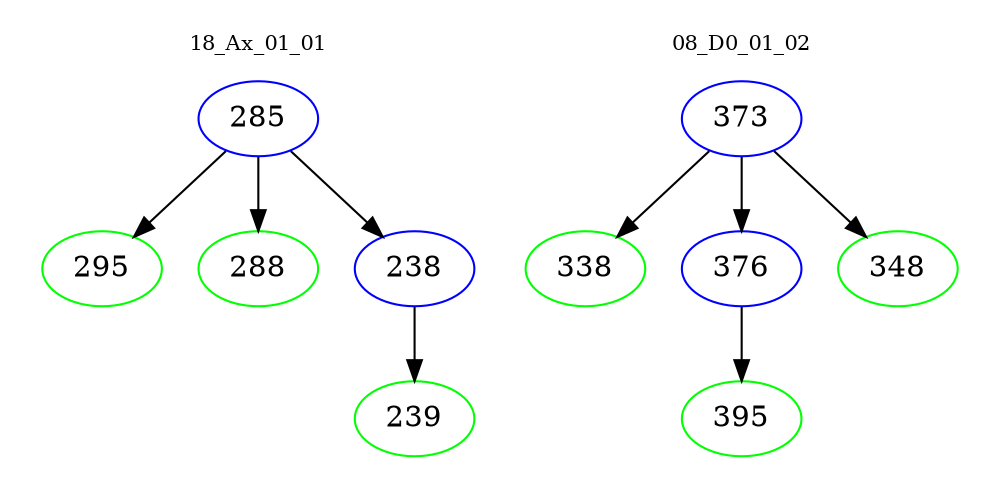 digraph{
subgraph cluster_0 {
color = white
label = "18_Ax_01_01";
fontsize=10;
T0_285 [label="285", color="blue"]
T0_285 -> T0_295 [color="black"]
T0_295 [label="295", color="green"]
T0_285 -> T0_288 [color="black"]
T0_288 [label="288", color="green"]
T0_285 -> T0_238 [color="black"]
T0_238 [label="238", color="blue"]
T0_238 -> T0_239 [color="black"]
T0_239 [label="239", color="green"]
}
subgraph cluster_1 {
color = white
label = "08_D0_01_02";
fontsize=10;
T1_373 [label="373", color="blue"]
T1_373 -> T1_338 [color="black"]
T1_338 [label="338", color="green"]
T1_373 -> T1_376 [color="black"]
T1_376 [label="376", color="blue"]
T1_376 -> T1_395 [color="black"]
T1_395 [label="395", color="green"]
T1_373 -> T1_348 [color="black"]
T1_348 [label="348", color="green"]
}
}
